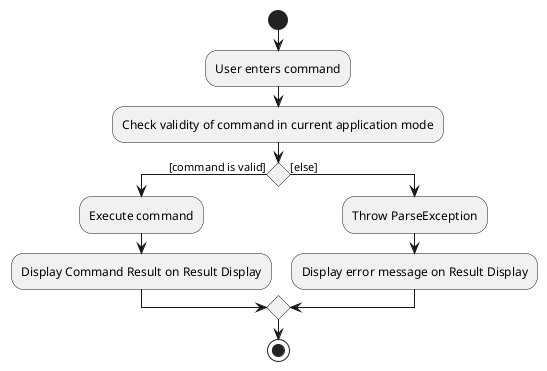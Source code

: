 @startuml

start
:User enters command;
:Check validity of command in current application mode;
if () then ([command is valid])
    :Execute command;
    :Display Command Result on Result Display;
else ([else])
    :Throw ParseException;
    :Display error message on Result Display;

endif

stop
@enduml
